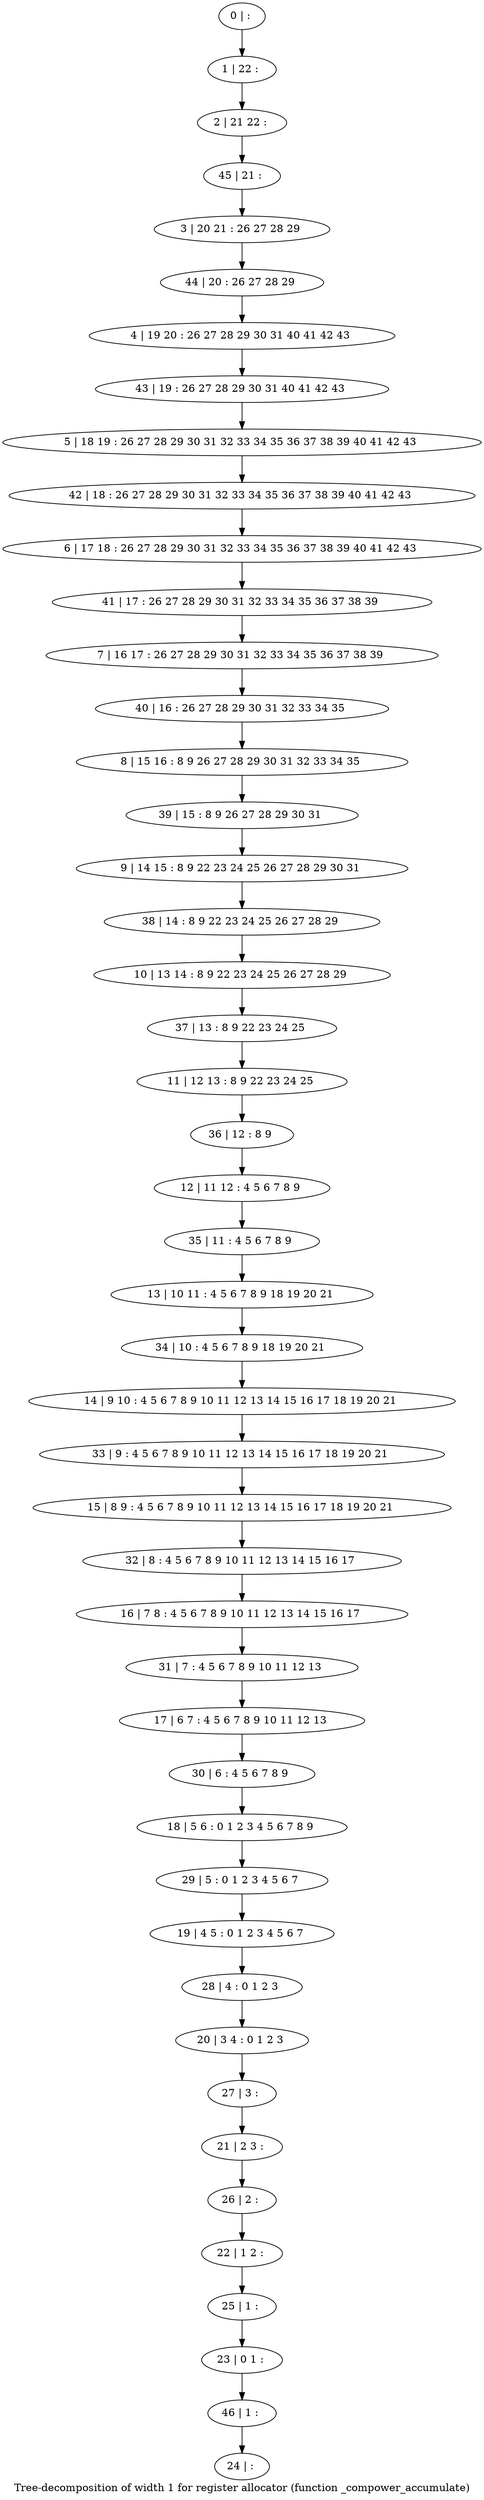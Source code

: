 digraph G {
graph [label="Tree-decomposition of width 1 for register allocator (function _compower_accumulate)"]
0[label="0 | : "];
1[label="1 | 22 : "];
2[label="2 | 21 22 : "];
3[label="3 | 20 21 : 26 27 28 29 "];
4[label="4 | 19 20 : 26 27 28 29 30 31 40 41 42 43 "];
5[label="5 | 18 19 : 26 27 28 29 30 31 32 33 34 35 36 37 38 39 40 41 42 43 "];
6[label="6 | 17 18 : 26 27 28 29 30 31 32 33 34 35 36 37 38 39 40 41 42 43 "];
7[label="7 | 16 17 : 26 27 28 29 30 31 32 33 34 35 36 37 38 39 "];
8[label="8 | 15 16 : 8 9 26 27 28 29 30 31 32 33 34 35 "];
9[label="9 | 14 15 : 8 9 22 23 24 25 26 27 28 29 30 31 "];
10[label="10 | 13 14 : 8 9 22 23 24 25 26 27 28 29 "];
11[label="11 | 12 13 : 8 9 22 23 24 25 "];
12[label="12 | 11 12 : 4 5 6 7 8 9 "];
13[label="13 | 10 11 : 4 5 6 7 8 9 18 19 20 21 "];
14[label="14 | 9 10 : 4 5 6 7 8 9 10 11 12 13 14 15 16 17 18 19 20 21 "];
15[label="15 | 8 9 : 4 5 6 7 8 9 10 11 12 13 14 15 16 17 18 19 20 21 "];
16[label="16 | 7 8 : 4 5 6 7 8 9 10 11 12 13 14 15 16 17 "];
17[label="17 | 6 7 : 4 5 6 7 8 9 10 11 12 13 "];
18[label="18 | 5 6 : 0 1 2 3 4 5 6 7 8 9 "];
19[label="19 | 4 5 : 0 1 2 3 4 5 6 7 "];
20[label="20 | 3 4 : 0 1 2 3 "];
21[label="21 | 2 3 : "];
22[label="22 | 1 2 : "];
23[label="23 | 0 1 : "];
24[label="24 | : "];
25[label="25 | 1 : "];
26[label="26 | 2 : "];
27[label="27 | 3 : "];
28[label="28 | 4 : 0 1 2 3 "];
29[label="29 | 5 : 0 1 2 3 4 5 6 7 "];
30[label="30 | 6 : 4 5 6 7 8 9 "];
31[label="31 | 7 : 4 5 6 7 8 9 10 11 12 13 "];
32[label="32 | 8 : 4 5 6 7 8 9 10 11 12 13 14 15 16 17 "];
33[label="33 | 9 : 4 5 6 7 8 9 10 11 12 13 14 15 16 17 18 19 20 21 "];
34[label="34 | 10 : 4 5 6 7 8 9 18 19 20 21 "];
35[label="35 | 11 : 4 5 6 7 8 9 "];
36[label="36 | 12 : 8 9 "];
37[label="37 | 13 : 8 9 22 23 24 25 "];
38[label="38 | 14 : 8 9 22 23 24 25 26 27 28 29 "];
39[label="39 | 15 : 8 9 26 27 28 29 30 31 "];
40[label="40 | 16 : 26 27 28 29 30 31 32 33 34 35 "];
41[label="41 | 17 : 26 27 28 29 30 31 32 33 34 35 36 37 38 39 "];
42[label="42 | 18 : 26 27 28 29 30 31 32 33 34 35 36 37 38 39 40 41 42 43 "];
43[label="43 | 19 : 26 27 28 29 30 31 40 41 42 43 "];
44[label="44 | 20 : 26 27 28 29 "];
45[label="45 | 21 : "];
46[label="46 | 1 : "];
0->1 ;
1->2 ;
25->23 ;
22->25 ;
26->22 ;
21->26 ;
27->21 ;
20->27 ;
28->20 ;
19->28 ;
29->19 ;
18->29 ;
30->18 ;
17->30 ;
31->17 ;
16->31 ;
32->16 ;
15->32 ;
33->15 ;
14->33 ;
34->14 ;
13->34 ;
35->13 ;
12->35 ;
36->12 ;
11->36 ;
37->11 ;
10->37 ;
38->10 ;
9->38 ;
39->9 ;
8->39 ;
40->8 ;
7->40 ;
41->7 ;
6->41 ;
42->6 ;
5->42 ;
43->5 ;
4->43 ;
44->4 ;
3->44 ;
45->3 ;
2->45 ;
46->24 ;
23->46 ;
}
